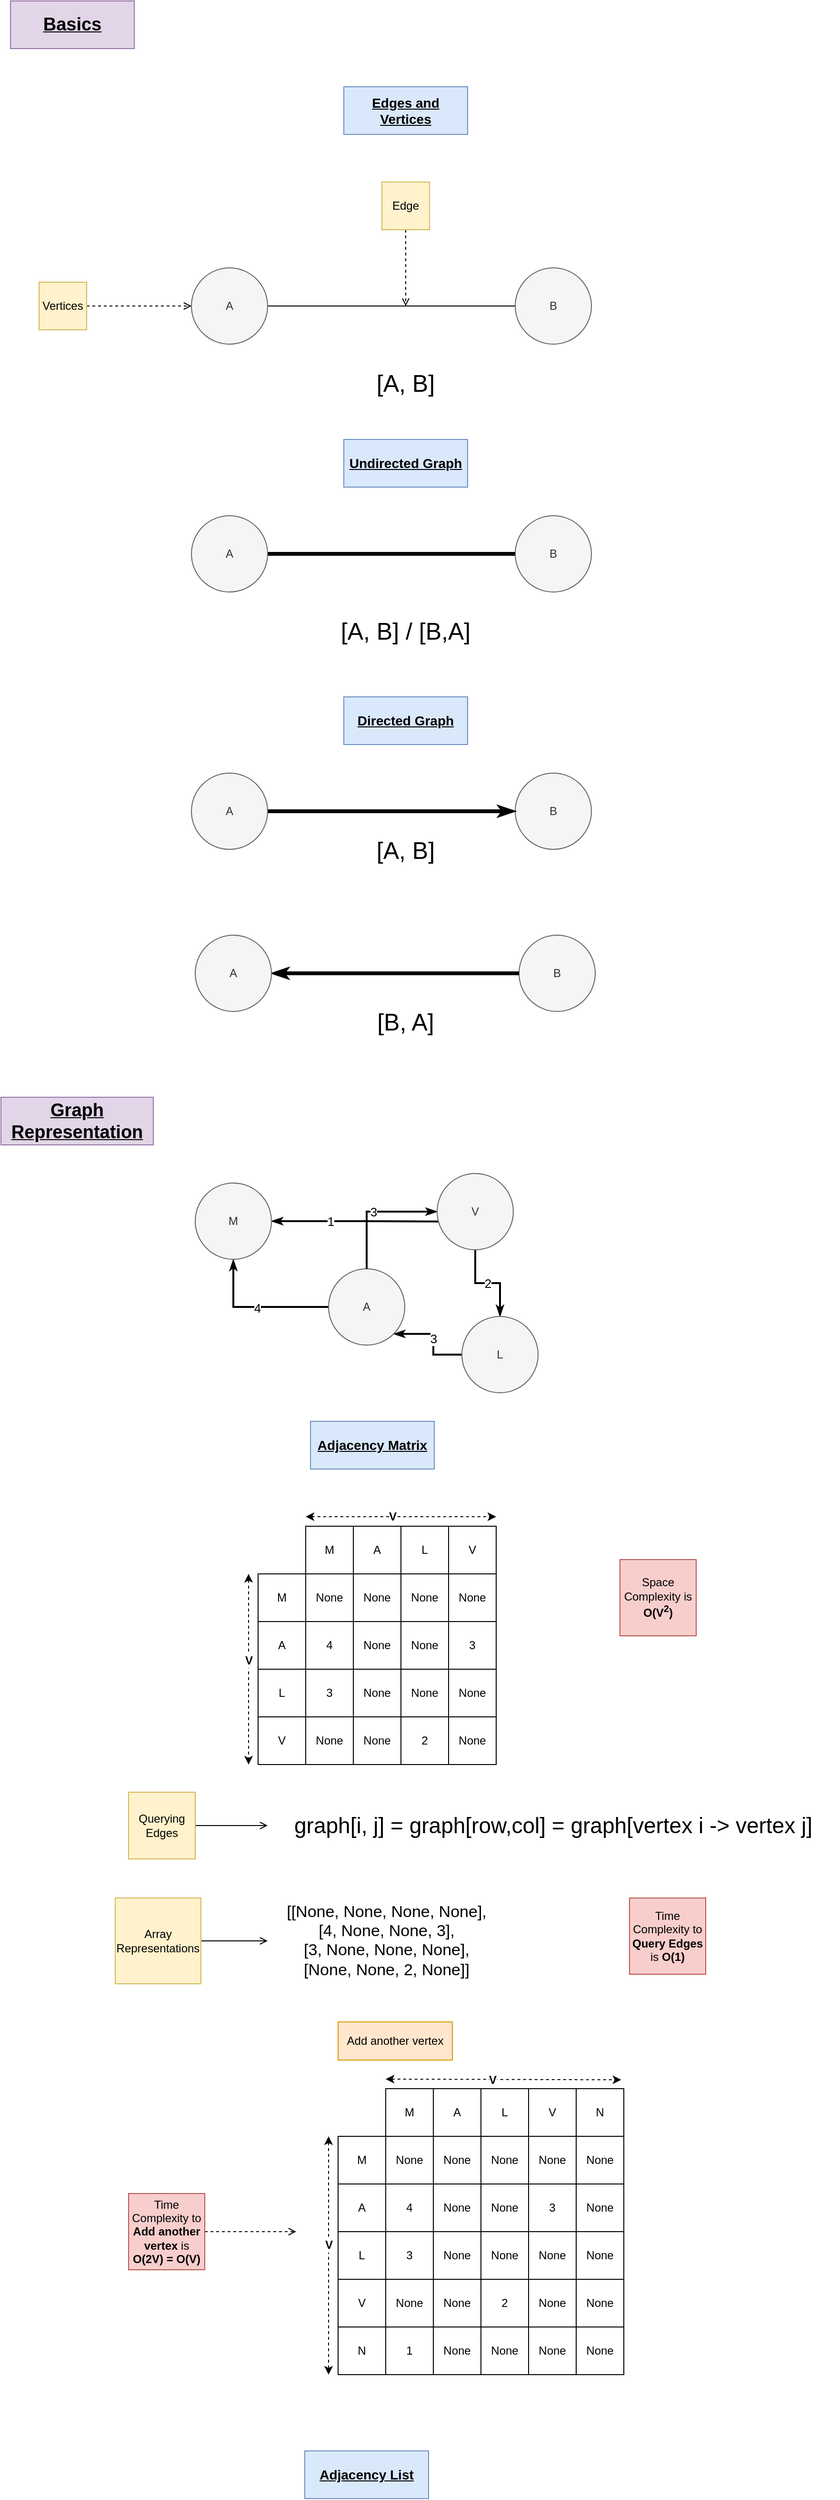 <mxfile version="14.5.1" type="device"><diagram id="RO0qZmmEzokD4srIi9fh" name="Page-1"><mxGraphModel dx="1184" dy="1975" grid="1" gridSize="10" guides="1" tooltips="1" connect="1" arrows="1" fold="1" page="1" pageScale="1" pageWidth="827" pageHeight="1169" math="0" shadow="0"><root><mxCell id="0"/><mxCell id="1" parent="0"/><mxCell id="W85yytAI6nNzwbmNkxMd-1" value="B" style="ellipse;whiteSpace=wrap;html=1;aspect=fixed;fillColor=#f5f5f5;strokeColor=#666666;fontColor=#333333;" vertex="1" parent="1"><mxGeometry x="540" y="120" width="80" height="80" as="geometry"/></mxCell><mxCell id="W85yytAI6nNzwbmNkxMd-7" style="edgeStyle=orthogonalEdgeStyle;rounded=0;orthogonalLoop=1;jettySize=auto;html=1;endArrow=none;endFill=0;" edge="1" parent="1" source="W85yytAI6nNzwbmNkxMd-2"><mxGeometry relative="1" as="geometry"><mxPoint x="540" y="160" as="targetPoint"/></mxGeometry></mxCell><mxCell id="W85yytAI6nNzwbmNkxMd-2" value="A" style="ellipse;whiteSpace=wrap;html=1;aspect=fixed;fillColor=#f5f5f5;strokeColor=#666666;fontColor=#333333;" vertex="1" parent="1"><mxGeometry x="200" y="120" width="80" height="80" as="geometry"/></mxCell><mxCell id="W85yytAI6nNzwbmNkxMd-8" style="edgeStyle=orthogonalEdgeStyle;rounded=0;orthogonalLoop=1;jettySize=auto;html=1;entryX=0;entryY=0.5;entryDx=0;entryDy=0;endArrow=open;endFill=0;dashed=1;" edge="1" parent="1" source="W85yytAI6nNzwbmNkxMd-3" target="W85yytAI6nNzwbmNkxMd-2"><mxGeometry relative="1" as="geometry"/></mxCell><mxCell id="W85yytAI6nNzwbmNkxMd-3" value="Vertices" style="whiteSpace=wrap;html=1;aspect=fixed;fillColor=#fff2cc;strokeColor=#d6b656;" vertex="1" parent="1"><mxGeometry x="40" y="135" width="50" height="50" as="geometry"/></mxCell><mxCell id="W85yytAI6nNzwbmNkxMd-10" style="edgeStyle=orthogonalEdgeStyle;rounded=0;orthogonalLoop=1;jettySize=auto;html=1;dashed=1;endArrow=open;endFill=0;" edge="1" parent="1" source="W85yytAI6nNzwbmNkxMd-9"><mxGeometry relative="1" as="geometry"><mxPoint x="425" y="160" as="targetPoint"/></mxGeometry></mxCell><mxCell id="W85yytAI6nNzwbmNkxMd-9" value="Edge" style="whiteSpace=wrap;html=1;aspect=fixed;fillColor=#fff2cc;strokeColor=#d6b656;" vertex="1" parent="1"><mxGeometry x="400" y="30" width="50" height="50" as="geometry"/></mxCell><mxCell id="W85yytAI6nNzwbmNkxMd-11" value="B" style="ellipse;whiteSpace=wrap;html=1;aspect=fixed;fillColor=#f5f5f5;strokeColor=#666666;fontColor=#333333;" vertex="1" parent="1"><mxGeometry x="540" y="380" width="80" height="80" as="geometry"/></mxCell><mxCell id="W85yytAI6nNzwbmNkxMd-12" style="edgeStyle=orthogonalEdgeStyle;rounded=0;orthogonalLoop=1;jettySize=auto;html=1;endArrow=none;endFill=0;strokeWidth=4;" edge="1" parent="1" source="W85yytAI6nNzwbmNkxMd-13"><mxGeometry relative="1" as="geometry"><mxPoint x="540" y="420" as="targetPoint"/></mxGeometry></mxCell><mxCell id="W85yytAI6nNzwbmNkxMd-13" value="A" style="ellipse;whiteSpace=wrap;html=1;aspect=fixed;fillColor=#f5f5f5;strokeColor=#666666;fontColor=#333333;" vertex="1" parent="1"><mxGeometry x="200" y="380" width="80" height="80" as="geometry"/></mxCell><mxCell id="W85yytAI6nNzwbmNkxMd-18" value="&lt;b&gt;&lt;font style=&quot;font-size: 14px&quot;&gt;&lt;u&gt;Edges and Vertices&lt;/u&gt;&lt;/font&gt;&lt;/b&gt;" style="text;html=1;strokeColor=#6c8ebf;fillColor=#dae8fc;align=center;verticalAlign=middle;whiteSpace=wrap;rounded=0;" vertex="1" parent="1"><mxGeometry x="360" y="-70" width="130" height="50" as="geometry"/></mxCell><mxCell id="W85yytAI6nNzwbmNkxMd-19" value="&lt;span style=&quot;font-size: 14px&quot;&gt;&lt;b&gt;&lt;u&gt;Undirected Graph&lt;/u&gt;&lt;/b&gt;&lt;/span&gt;" style="text;html=1;strokeColor=#6c8ebf;fillColor=#dae8fc;align=center;verticalAlign=middle;whiteSpace=wrap;rounded=0;" vertex="1" parent="1"><mxGeometry x="360" y="300" width="130" height="50" as="geometry"/></mxCell><mxCell id="W85yytAI6nNzwbmNkxMd-21" value="&lt;font style=&quot;font-size: 25px&quot;&gt;[A, B]&lt;/font&gt;" style="text;html=1;strokeColor=none;fillColor=none;align=center;verticalAlign=middle;whiteSpace=wrap;rounded=0;" vertex="1" parent="1"><mxGeometry x="370" y="220" width="110" height="40" as="geometry"/></mxCell><mxCell id="W85yytAI6nNzwbmNkxMd-22" value="&lt;span style=&quot;font-size: 14px&quot;&gt;&lt;b&gt;&lt;u&gt;Directed Graph&lt;/u&gt;&lt;/b&gt;&lt;/span&gt;" style="text;html=1;strokeColor=#6c8ebf;fillColor=#dae8fc;align=center;verticalAlign=middle;whiteSpace=wrap;rounded=0;" vertex="1" parent="1"><mxGeometry x="360" y="570" width="130" height="50" as="geometry"/></mxCell><mxCell id="W85yytAI6nNzwbmNkxMd-23" value="&lt;font style=&quot;font-size: 25px&quot;&gt;[A, B] /&amp;nbsp;&lt;/font&gt;&lt;span style=&quot;font-size: 25px&quot;&gt;[B,A]&lt;/span&gt;" style="text;html=1;strokeColor=none;fillColor=none;align=center;verticalAlign=middle;whiteSpace=wrap;rounded=0;" vertex="1" parent="1"><mxGeometry x="335" y="480" width="180" height="40" as="geometry"/></mxCell><mxCell id="W85yytAI6nNzwbmNkxMd-24" value="B" style="ellipse;whiteSpace=wrap;html=1;aspect=fixed;fillColor=#f5f5f5;strokeColor=#666666;fontColor=#333333;" vertex="1" parent="1"><mxGeometry x="540" y="650" width="80" height="80" as="geometry"/></mxCell><mxCell id="W85yytAI6nNzwbmNkxMd-25" style="edgeStyle=orthogonalEdgeStyle;rounded=0;orthogonalLoop=1;jettySize=auto;html=1;endArrow=classicThin;endFill=1;strokeWidth=4;" edge="1" parent="1" source="W85yytAI6nNzwbmNkxMd-26"><mxGeometry relative="1" as="geometry"><mxPoint x="540" y="690" as="targetPoint"/></mxGeometry></mxCell><mxCell id="W85yytAI6nNzwbmNkxMd-26" value="A" style="ellipse;whiteSpace=wrap;html=1;aspect=fixed;fillColor=#f5f5f5;strokeColor=#666666;fontColor=#333333;" vertex="1" parent="1"><mxGeometry x="200" y="650" width="80" height="80" as="geometry"/></mxCell><mxCell id="W85yytAI6nNzwbmNkxMd-27" value="&lt;font style=&quot;font-size: 25px&quot;&gt;[A, B]&lt;/font&gt;" style="text;html=1;strokeColor=none;fillColor=none;align=center;verticalAlign=middle;whiteSpace=wrap;rounded=0;" vertex="1" parent="1"><mxGeometry x="335" y="710" width="180" height="40" as="geometry"/></mxCell><mxCell id="W85yytAI6nNzwbmNkxMd-28" value="B" style="ellipse;whiteSpace=wrap;html=1;aspect=fixed;fillColor=#f5f5f5;strokeColor=#666666;fontColor=#333333;" vertex="1" parent="1"><mxGeometry x="544" y="820" width="80" height="80" as="geometry"/></mxCell><mxCell id="W85yytAI6nNzwbmNkxMd-29" style="edgeStyle=orthogonalEdgeStyle;rounded=0;orthogonalLoop=1;jettySize=auto;html=1;endArrow=none;endFill=0;strokeWidth=4;startArrow=classicThin;startFill=1;" edge="1" parent="1" source="W85yytAI6nNzwbmNkxMd-30"><mxGeometry relative="1" as="geometry"><mxPoint x="544" y="860" as="targetPoint"/></mxGeometry></mxCell><mxCell id="W85yytAI6nNzwbmNkxMd-30" value="A" style="ellipse;whiteSpace=wrap;html=1;aspect=fixed;fillColor=#f5f5f5;strokeColor=#666666;fontColor=#333333;" vertex="1" parent="1"><mxGeometry x="204" y="820" width="80" height="80" as="geometry"/></mxCell><mxCell id="W85yytAI6nNzwbmNkxMd-31" value="&lt;font style=&quot;font-size: 25px&quot;&gt;[B, A]&lt;/font&gt;" style="text;html=1;strokeColor=none;fillColor=none;align=center;verticalAlign=middle;whiteSpace=wrap;rounded=0;" vertex="1" parent="1"><mxGeometry x="335" y="890" width="180" height="40" as="geometry"/></mxCell><mxCell id="W85yytAI6nNzwbmNkxMd-32" value="&lt;b&gt;&lt;u&gt;&lt;font style=&quot;font-size: 19px&quot;&gt;Basics&lt;/font&gt;&lt;/u&gt;&lt;/b&gt;" style="text;html=1;strokeColor=#9673a6;fillColor=#e1d5e7;align=center;verticalAlign=middle;whiteSpace=wrap;rounded=0;" vertex="1" parent="1"><mxGeometry x="10" y="-160" width="130" height="50" as="geometry"/></mxCell><mxCell id="W85yytAI6nNzwbmNkxMd-33" value="&lt;span style=&quot;font-size: 19px&quot;&gt;&lt;b&gt;&lt;u&gt;Graph Representation&lt;/u&gt;&lt;/b&gt;&lt;/span&gt;" style="text;html=1;strokeColor=#9673a6;fillColor=#e1d5e7;align=center;verticalAlign=middle;whiteSpace=wrap;rounded=0;" vertex="1" parent="1"><mxGeometry y="990" width="160" height="50" as="geometry"/></mxCell><mxCell id="W85yytAI6nNzwbmNkxMd-34" value="&lt;span style=&quot;font-size: 14px&quot;&gt;&lt;b&gt;&lt;u&gt;Adjacency Matrix&lt;/u&gt;&lt;/b&gt;&lt;/span&gt;" style="text;html=1;strokeColor=#6c8ebf;fillColor=#dae8fc;align=center;verticalAlign=middle;whiteSpace=wrap;rounded=0;" vertex="1" parent="1"><mxGeometry x="325" y="1330" width="130" height="50" as="geometry"/></mxCell><mxCell id="W85yytAI6nNzwbmNkxMd-40" style="edgeStyle=orthogonalEdgeStyle;rounded=0;orthogonalLoop=1;jettySize=auto;html=1;exitX=1;exitY=0.5;exitDx=0;exitDy=0;entryX=0.025;entryY=0.629;entryDx=0;entryDy=0;entryPerimeter=0;startArrow=classicThin;startFill=1;endArrow=none;endFill=0;strokeWidth=2;" edge="1" parent="1" source="W85yytAI6nNzwbmNkxMd-35" target="W85yytAI6nNzwbmNkxMd-39"><mxGeometry relative="1" as="geometry"/></mxCell><mxCell id="W85yytAI6nNzwbmNkxMd-59" value="&lt;font style=&quot;font-size: 13px&quot;&gt;1&lt;/font&gt;" style="edgeLabel;html=1;align=center;verticalAlign=middle;resizable=0;points=[];" vertex="1" connectable="0" parent="W85yytAI6nNzwbmNkxMd-40"><mxGeometry x="-0.285" relative="1" as="geometry"><mxPoint x="-1" as="offset"/></mxGeometry></mxCell><mxCell id="W85yytAI6nNzwbmNkxMd-45" style="edgeStyle=orthogonalEdgeStyle;rounded=0;orthogonalLoop=1;jettySize=auto;html=1;exitX=0.5;exitY=1;exitDx=0;exitDy=0;entryX=0;entryY=0.5;entryDx=0;entryDy=0;startArrow=classicThin;startFill=1;endArrow=none;endFill=0;strokeWidth=2;" edge="1" parent="1" source="W85yytAI6nNzwbmNkxMd-35" target="W85yytAI6nNzwbmNkxMd-36"><mxGeometry relative="1" as="geometry"/></mxCell><mxCell id="W85yytAI6nNzwbmNkxMd-58" value="&lt;font style=&quot;font-size: 13px&quot;&gt;4&lt;/font&gt;" style="edgeLabel;html=1;align=center;verticalAlign=middle;resizable=0;points=[];" vertex="1" connectable="0" parent="W85yytAI6nNzwbmNkxMd-45"><mxGeometry y="-1" relative="1" as="geometry"><mxPoint as="offset"/></mxGeometry></mxCell><mxCell id="W85yytAI6nNzwbmNkxMd-35" value="M" style="ellipse;whiteSpace=wrap;html=1;aspect=fixed;fillColor=#f5f5f5;strokeColor=#666666;fontColor=#333333;" vertex="1" parent="1"><mxGeometry x="204" y="1080" width="80" height="80" as="geometry"/></mxCell><mxCell id="W85yytAI6nNzwbmNkxMd-42" value="&lt;font style=&quot;font-size: 13px&quot;&gt;3&lt;/font&gt;" style="edgeStyle=orthogonalEdgeStyle;rounded=0;orthogonalLoop=1;jettySize=auto;html=1;exitX=1;exitY=1;exitDx=0;exitDy=0;startArrow=classicThin;startFill=1;endArrow=none;endFill=0;strokeWidth=2;" edge="1" parent="1" source="W85yytAI6nNzwbmNkxMd-36" target="W85yytAI6nNzwbmNkxMd-37"><mxGeometry relative="1" as="geometry"><Array as="points"><mxPoint x="454" y="1238"/><mxPoint x="454" y="1260"/></Array></mxGeometry></mxCell><mxCell id="W85yytAI6nNzwbmNkxMd-36" value="A" style="ellipse;whiteSpace=wrap;html=1;aspect=fixed;fillColor=#f5f5f5;strokeColor=#666666;fontColor=#333333;" vertex="1" parent="1"><mxGeometry x="344" y="1170" width="80" height="80" as="geometry"/></mxCell><mxCell id="W85yytAI6nNzwbmNkxMd-43" value="&lt;font style=&quot;font-size: 13px&quot;&gt;2&lt;/font&gt;" style="edgeStyle=orthogonalEdgeStyle;rounded=0;orthogonalLoop=1;jettySize=auto;html=1;exitX=0.5;exitY=0;exitDx=0;exitDy=0;entryX=0.5;entryY=1;entryDx=0;entryDy=0;startArrow=classicThin;startFill=1;endArrow=none;endFill=0;strokeWidth=2;" edge="1" parent="1" source="W85yytAI6nNzwbmNkxMd-37" target="W85yytAI6nNzwbmNkxMd-39"><mxGeometry relative="1" as="geometry"/></mxCell><mxCell id="W85yytAI6nNzwbmNkxMd-37" value="L&lt;span style=&quot;color: rgba(0 , 0 , 0 , 0) ; font-family: monospace ; font-size: 0px&quot;&gt;%3CmxGraphModel%3E%3Croot%3E%3CmxCell%20id%3D%220%22%2F%3E%3CmxCell%20id%3D%221%22%20parent%3D%220%22%2F%3E%3CmxCell%20id%3D%222%22%20value%3D%22A%22%20style%3D%22ellipse%3BwhiteSpace%3Dwrap%3Bhtml%3D1%3Baspect%3Dfixed%3B%22%20vertex%3D%221%22%20parent%3D%221%22%3E%3CmxGeometry%20x%3D%22550%22%20y%3D%221060%22%20width%3D%2280%22%20height%3D%2280%22%20as%3D%22geometry%22%2F%3E%3C%2FmxCell%3E%3C%2Froot%3E%3C%2FmxGraphModel%3E&lt;/span&gt;" style="ellipse;whiteSpace=wrap;html=1;aspect=fixed;fillColor=#f5f5f5;strokeColor=#666666;fontColor=#333333;" vertex="1" parent="1"><mxGeometry x="484" y="1220" width="80" height="80" as="geometry"/></mxCell><mxCell id="W85yytAI6nNzwbmNkxMd-41" value="&lt;font style=&quot;font-size: 13px&quot;&gt;3&lt;/font&gt;" style="edgeStyle=orthogonalEdgeStyle;rounded=0;orthogonalLoop=1;jettySize=auto;html=1;startArrow=classicThin;startFill=1;endArrow=none;endFill=0;strokeWidth=2;" edge="1" parent="1" source="W85yytAI6nNzwbmNkxMd-39" target="W85yytAI6nNzwbmNkxMd-36"><mxGeometry relative="1" as="geometry"/></mxCell><mxCell id="W85yytAI6nNzwbmNkxMd-39" value="V" style="ellipse;whiteSpace=wrap;html=1;aspect=fixed;fillColor=#f5f5f5;strokeColor=#666666;fontColor=#333333;" vertex="1" parent="1"><mxGeometry x="458" y="1070" width="80" height="80" as="geometry"/></mxCell><mxCell id="W85yytAI6nNzwbmNkxMd-47" value="M" style="whiteSpace=wrap;html=1;aspect=fixed;" vertex="1" parent="1"><mxGeometry x="320" y="1440" width="50" height="50" as="geometry"/></mxCell><mxCell id="W85yytAI6nNzwbmNkxMd-48" value="A" style="whiteSpace=wrap;html=1;aspect=fixed;" vertex="1" parent="1"><mxGeometry x="370" y="1440" width="50" height="50" as="geometry"/></mxCell><mxCell id="W85yytAI6nNzwbmNkxMd-49" value="L" style="whiteSpace=wrap;html=1;aspect=fixed;" vertex="1" parent="1"><mxGeometry x="420" y="1440" width="50" height="50" as="geometry"/></mxCell><mxCell id="W85yytAI6nNzwbmNkxMd-50" value="V" style="whiteSpace=wrap;html=1;aspect=fixed;" vertex="1" parent="1"><mxGeometry x="470" y="1440" width="50" height="50" as="geometry"/></mxCell><mxCell id="W85yytAI6nNzwbmNkxMd-52" value="M" style="whiteSpace=wrap;html=1;aspect=fixed;" vertex="1" parent="1"><mxGeometry x="270" y="1490" width="50" height="50" as="geometry"/></mxCell><mxCell id="W85yytAI6nNzwbmNkxMd-53" value="A" style="whiteSpace=wrap;html=1;aspect=fixed;" vertex="1" parent="1"><mxGeometry x="270" y="1540" width="50" height="50" as="geometry"/></mxCell><mxCell id="W85yytAI6nNzwbmNkxMd-55" value="L" style="whiteSpace=wrap;html=1;aspect=fixed;" vertex="1" parent="1"><mxGeometry x="270" y="1590" width="50" height="50" as="geometry"/></mxCell><mxCell id="W85yytAI6nNzwbmNkxMd-56" value="V" style="whiteSpace=wrap;html=1;aspect=fixed;" vertex="1" parent="1"><mxGeometry x="270" y="1640" width="50" height="50" as="geometry"/></mxCell><mxCell id="W85yytAI6nNzwbmNkxMd-60" value="None" style="whiteSpace=wrap;html=1;aspect=fixed;" vertex="1" parent="1"><mxGeometry x="320" y="1490" width="50" height="50" as="geometry"/></mxCell><mxCell id="W85yytAI6nNzwbmNkxMd-62" value="None" style="whiteSpace=wrap;html=1;aspect=fixed;" vertex="1" parent="1"><mxGeometry x="370" y="1540" width="50" height="50" as="geometry"/></mxCell><mxCell id="W85yytAI6nNzwbmNkxMd-64" value="None" style="whiteSpace=wrap;html=1;aspect=fixed;" vertex="1" parent="1"><mxGeometry x="420" y="1590" width="50" height="50" as="geometry"/></mxCell><mxCell id="W85yytAI6nNzwbmNkxMd-65" value="None" style="whiteSpace=wrap;html=1;aspect=fixed;" vertex="1" parent="1"><mxGeometry x="470" y="1640" width="50" height="50" as="geometry"/></mxCell><mxCell id="W85yytAI6nNzwbmNkxMd-66" value="None" style="whiteSpace=wrap;html=1;aspect=fixed;" vertex="1" parent="1"><mxGeometry x="370" y="1490" width="50" height="50" as="geometry"/></mxCell><mxCell id="W85yytAI6nNzwbmNkxMd-69" value="None" style="whiteSpace=wrap;html=1;aspect=fixed;" vertex="1" parent="1"><mxGeometry x="420" y="1490" width="50" height="50" as="geometry"/></mxCell><mxCell id="W85yytAI6nNzwbmNkxMd-70" value="None" style="whiteSpace=wrap;html=1;aspect=fixed;" vertex="1" parent="1"><mxGeometry x="470" y="1490" width="50" height="50" as="geometry"/></mxCell><mxCell id="W85yytAI6nNzwbmNkxMd-71" value="&lt;font style=&quot;font-size: 23px&quot;&gt;graph[i, j] = graph[row,col] = graph[vertex i -&amp;gt; vertex j]&lt;/font&gt;" style="text;html=1;strokeColor=none;fillColor=none;align=center;verticalAlign=middle;whiteSpace=wrap;rounded=0;" vertex="1" parent="1"><mxGeometry x="280" y="1734" width="600" height="40" as="geometry"/></mxCell><mxCell id="W85yytAI6nNzwbmNkxMd-72" value="4" style="whiteSpace=wrap;html=1;aspect=fixed;" vertex="1" parent="1"><mxGeometry x="320" y="1540" width="50" height="50" as="geometry"/></mxCell><mxCell id="W85yytAI6nNzwbmNkxMd-73" value="None" style="whiteSpace=wrap;html=1;aspect=fixed;" vertex="1" parent="1"><mxGeometry x="420" y="1540" width="50" height="50" as="geometry"/></mxCell><mxCell id="W85yytAI6nNzwbmNkxMd-74" value="3" style="whiteSpace=wrap;html=1;aspect=fixed;" vertex="1" parent="1"><mxGeometry x="470" y="1540" width="50" height="50" as="geometry"/></mxCell><mxCell id="W85yytAI6nNzwbmNkxMd-75" value="3" style="whiteSpace=wrap;html=1;aspect=fixed;" vertex="1" parent="1"><mxGeometry x="320" y="1590" width="50" height="50" as="geometry"/></mxCell><mxCell id="W85yytAI6nNzwbmNkxMd-76" value="None" style="whiteSpace=wrap;html=1;aspect=fixed;" vertex="1" parent="1"><mxGeometry x="370" y="1590" width="50" height="50" as="geometry"/></mxCell><mxCell id="W85yytAI6nNzwbmNkxMd-77" value="None" style="whiteSpace=wrap;html=1;aspect=fixed;" vertex="1" parent="1"><mxGeometry x="470" y="1590" width="50" height="50" as="geometry"/></mxCell><mxCell id="W85yytAI6nNzwbmNkxMd-79" value="None" style="whiteSpace=wrap;html=1;aspect=fixed;" vertex="1" parent="1"><mxGeometry x="320" y="1640" width="50" height="50" as="geometry"/></mxCell><mxCell id="W85yytAI6nNzwbmNkxMd-80" value="None" style="whiteSpace=wrap;html=1;aspect=fixed;" vertex="1" parent="1"><mxGeometry x="370" y="1640" width="50" height="50" as="geometry"/></mxCell><mxCell id="W85yytAI6nNzwbmNkxMd-82" value="2" style="whiteSpace=wrap;html=1;aspect=fixed;" vertex="1" parent="1"><mxGeometry x="420" y="1640" width="50" height="50" as="geometry"/></mxCell><mxCell id="W85yytAI6nNzwbmNkxMd-86" style="edgeStyle=orthogonalEdgeStyle;rounded=0;orthogonalLoop=1;jettySize=auto;html=1;startArrow=none;startFill=0;endArrow=open;endFill=0;strokeWidth=1;" edge="1" parent="1" source="W85yytAI6nNzwbmNkxMd-85" target="W85yytAI6nNzwbmNkxMd-71"><mxGeometry relative="1" as="geometry"/></mxCell><mxCell id="W85yytAI6nNzwbmNkxMd-85" value="&lt;span&gt;Querying Edges&lt;/span&gt;" style="whiteSpace=wrap;html=1;aspect=fixed;fillColor=#fff2cc;strokeColor=#d6b656;" vertex="1" parent="1"><mxGeometry x="134" y="1719" width="70" height="70" as="geometry"/></mxCell><mxCell id="W85yytAI6nNzwbmNkxMd-87" style="edgeStyle=orthogonalEdgeStyle;rounded=0;orthogonalLoop=1;jettySize=auto;html=1;startArrow=none;startFill=0;endArrow=open;endFill=0;strokeWidth=1;" edge="1" parent="1" source="W85yytAI6nNzwbmNkxMd-88"><mxGeometry relative="1" as="geometry"><mxPoint x="280" y="1875" as="targetPoint"/></mxGeometry></mxCell><mxCell id="W85yytAI6nNzwbmNkxMd-88" value="Array Representations" style="whiteSpace=wrap;html=1;aspect=fixed;fillColor=#fff2cc;strokeColor=#d6b656;" vertex="1" parent="1"><mxGeometry x="120" y="1830" width="90" height="90" as="geometry"/></mxCell><mxCell id="W85yytAI6nNzwbmNkxMd-89" value="&lt;font style=&quot;font-size: 17px&quot;&gt;[[None, None, None, None],&lt;br&gt;[4, None, None, 3],&lt;br&gt;[3, None, None, None],&lt;br&gt;[None, None, 2, None]]&lt;br&gt;&lt;br&gt;&lt;/font&gt;" style="text;html=1;strokeColor=none;fillColor=none;align=center;verticalAlign=middle;whiteSpace=wrap;rounded=0;" vertex="1" parent="1"><mxGeometry x="295" y="1840" width="220" height="90" as="geometry"/></mxCell><mxCell id="W85yytAI6nNzwbmNkxMd-90" value="" style="endArrow=classic;startArrow=classic;html=1;strokeWidth=1;dashed=1;" edge="1" parent="1"><mxGeometry width="50" height="50" relative="1" as="geometry"><mxPoint x="320" y="1430" as="sourcePoint"/><mxPoint x="520" y="1430" as="targetPoint"/></mxGeometry></mxCell><mxCell id="W85yytAI6nNzwbmNkxMd-91" value="&lt;span style=&quot;font-size: 12px&quot;&gt;&lt;b&gt;V&lt;/b&gt;&lt;/span&gt;" style="edgeLabel;html=1;align=center;verticalAlign=middle;resizable=0;points=[];" vertex="1" connectable="0" parent="W85yytAI6nNzwbmNkxMd-90"><mxGeometry x="-0.093" relative="1" as="geometry"><mxPoint as="offset"/></mxGeometry></mxCell><mxCell id="W85yytAI6nNzwbmNkxMd-92" value="" style="endArrow=classic;startArrow=classic;html=1;strokeWidth=1;dashed=1;" edge="1" parent="1"><mxGeometry width="50" height="50" relative="1" as="geometry"><mxPoint x="260" y="1490" as="sourcePoint"/><mxPoint x="260" y="1690" as="targetPoint"/></mxGeometry></mxCell><mxCell id="W85yytAI6nNzwbmNkxMd-93" value="&lt;span style=&quot;font-size: 12px&quot;&gt;&lt;b&gt;V&lt;/b&gt;&lt;/span&gt;" style="edgeLabel;html=1;align=center;verticalAlign=middle;resizable=0;points=[];" vertex="1" connectable="0" parent="W85yytAI6nNzwbmNkxMd-92"><mxGeometry x="-0.093" relative="1" as="geometry"><mxPoint as="offset"/></mxGeometry></mxCell><mxCell id="W85yytAI6nNzwbmNkxMd-94" value="Space Complexity is &lt;b&gt;O(V&lt;sup&gt;2&lt;/sup&gt;)&lt;/b&gt;" style="whiteSpace=wrap;html=1;aspect=fixed;fillColor=#f8cecc;strokeColor=#b85450;" vertex="1" parent="1"><mxGeometry x="650" y="1475" width="80" height="80" as="geometry"/></mxCell><mxCell id="W85yytAI6nNzwbmNkxMd-95" value="Time Complexity to &lt;b&gt;Query Edges&lt;/b&gt; is &lt;b&gt;O(1)&lt;/b&gt;" style="whiteSpace=wrap;html=1;aspect=fixed;fillColor=#f8cecc;strokeColor=#b85450;" vertex="1" parent="1"><mxGeometry x="660" y="1830" width="80" height="80" as="geometry"/></mxCell><mxCell id="W85yytAI6nNzwbmNkxMd-96" value="Add another vertex" style="rounded=0;whiteSpace=wrap;html=1;fillColor=#ffe6cc;strokeColor=#d79b00;" vertex="1" parent="1"><mxGeometry x="354" y="1960" width="120" height="40" as="geometry"/></mxCell><mxCell id="W85yytAI6nNzwbmNkxMd-97" value="M" style="whiteSpace=wrap;html=1;aspect=fixed;" vertex="1" parent="1"><mxGeometry x="404" y="2030" width="50" height="50" as="geometry"/></mxCell><mxCell id="W85yytAI6nNzwbmNkxMd-98" value="A" style="whiteSpace=wrap;html=1;aspect=fixed;" vertex="1" parent="1"><mxGeometry x="454" y="2030" width="50" height="50" as="geometry"/></mxCell><mxCell id="W85yytAI6nNzwbmNkxMd-99" value="L" style="whiteSpace=wrap;html=1;aspect=fixed;" vertex="1" parent="1"><mxGeometry x="504" y="2030" width="50" height="50" as="geometry"/></mxCell><mxCell id="W85yytAI6nNzwbmNkxMd-100" value="V" style="whiteSpace=wrap;html=1;aspect=fixed;" vertex="1" parent="1"><mxGeometry x="554" y="2030" width="50" height="50" as="geometry"/></mxCell><mxCell id="W85yytAI6nNzwbmNkxMd-101" value="M" style="whiteSpace=wrap;html=1;aspect=fixed;" vertex="1" parent="1"><mxGeometry x="354" y="2080" width="50" height="50" as="geometry"/></mxCell><mxCell id="W85yytAI6nNzwbmNkxMd-102" value="A" style="whiteSpace=wrap;html=1;aspect=fixed;" vertex="1" parent="1"><mxGeometry x="354" y="2130" width="50" height="50" as="geometry"/></mxCell><mxCell id="W85yytAI6nNzwbmNkxMd-103" value="L" style="whiteSpace=wrap;html=1;aspect=fixed;" vertex="1" parent="1"><mxGeometry x="354" y="2180" width="50" height="50" as="geometry"/></mxCell><mxCell id="W85yytAI6nNzwbmNkxMd-104" value="V" style="whiteSpace=wrap;html=1;aspect=fixed;" vertex="1" parent="1"><mxGeometry x="354" y="2230" width="50" height="50" as="geometry"/></mxCell><mxCell id="W85yytAI6nNzwbmNkxMd-105" value="None" style="whiteSpace=wrap;html=1;aspect=fixed;" vertex="1" parent="1"><mxGeometry x="404" y="2080" width="50" height="50" as="geometry"/></mxCell><mxCell id="W85yytAI6nNzwbmNkxMd-106" value="None" style="whiteSpace=wrap;html=1;aspect=fixed;" vertex="1" parent="1"><mxGeometry x="454" y="2130" width="50" height="50" as="geometry"/></mxCell><mxCell id="W85yytAI6nNzwbmNkxMd-107" value="None" style="whiteSpace=wrap;html=1;aspect=fixed;" vertex="1" parent="1"><mxGeometry x="504" y="2180" width="50" height="50" as="geometry"/></mxCell><mxCell id="W85yytAI6nNzwbmNkxMd-108" value="None" style="whiteSpace=wrap;html=1;aspect=fixed;" vertex="1" parent="1"><mxGeometry x="554" y="2230" width="50" height="50" as="geometry"/></mxCell><mxCell id="W85yytAI6nNzwbmNkxMd-109" value="None" style="whiteSpace=wrap;html=1;aspect=fixed;" vertex="1" parent="1"><mxGeometry x="454" y="2080" width="50" height="50" as="geometry"/></mxCell><mxCell id="W85yytAI6nNzwbmNkxMd-110" value="None" style="whiteSpace=wrap;html=1;aspect=fixed;" vertex="1" parent="1"><mxGeometry x="504" y="2080" width="50" height="50" as="geometry"/></mxCell><mxCell id="W85yytAI6nNzwbmNkxMd-111" value="None" style="whiteSpace=wrap;html=1;aspect=fixed;" vertex="1" parent="1"><mxGeometry x="554" y="2080" width="50" height="50" as="geometry"/></mxCell><mxCell id="W85yytAI6nNzwbmNkxMd-112" value="4" style="whiteSpace=wrap;html=1;aspect=fixed;" vertex="1" parent="1"><mxGeometry x="404" y="2130" width="50" height="50" as="geometry"/></mxCell><mxCell id="W85yytAI6nNzwbmNkxMd-113" value="None" style="whiteSpace=wrap;html=1;aspect=fixed;" vertex="1" parent="1"><mxGeometry x="504" y="2130" width="50" height="50" as="geometry"/></mxCell><mxCell id="W85yytAI6nNzwbmNkxMd-114" value="3" style="whiteSpace=wrap;html=1;aspect=fixed;" vertex="1" parent="1"><mxGeometry x="554" y="2130" width="50" height="50" as="geometry"/></mxCell><mxCell id="W85yytAI6nNzwbmNkxMd-115" value="3" style="whiteSpace=wrap;html=1;aspect=fixed;" vertex="1" parent="1"><mxGeometry x="404" y="2180" width="50" height="50" as="geometry"/></mxCell><mxCell id="W85yytAI6nNzwbmNkxMd-116" value="None" style="whiteSpace=wrap;html=1;aspect=fixed;" vertex="1" parent="1"><mxGeometry x="454" y="2180" width="50" height="50" as="geometry"/></mxCell><mxCell id="W85yytAI6nNzwbmNkxMd-117" value="None" style="whiteSpace=wrap;html=1;aspect=fixed;" vertex="1" parent="1"><mxGeometry x="554" y="2180" width="50" height="50" as="geometry"/></mxCell><mxCell id="W85yytAI6nNzwbmNkxMd-118" value="None" style="whiteSpace=wrap;html=1;aspect=fixed;" vertex="1" parent="1"><mxGeometry x="404" y="2230" width="50" height="50" as="geometry"/></mxCell><mxCell id="W85yytAI6nNzwbmNkxMd-119" value="None" style="whiteSpace=wrap;html=1;aspect=fixed;" vertex="1" parent="1"><mxGeometry x="454" y="2230" width="50" height="50" as="geometry"/></mxCell><mxCell id="W85yytAI6nNzwbmNkxMd-120" value="2" style="whiteSpace=wrap;html=1;aspect=fixed;" vertex="1" parent="1"><mxGeometry x="504" y="2230" width="50" height="50" as="geometry"/></mxCell><mxCell id="W85yytAI6nNzwbmNkxMd-121" value="" style="endArrow=classic;startArrow=classic;html=1;strokeWidth=1;dashed=1;entryX=0.946;entryY=-0.186;entryDx=0;entryDy=0;entryPerimeter=0;" edge="1" parent="1" target="W85yytAI6nNzwbmNkxMd-125"><mxGeometry width="50" height="50" relative="1" as="geometry"><mxPoint x="404" y="2020" as="sourcePoint"/><mxPoint x="604" y="2020" as="targetPoint"/></mxGeometry></mxCell><mxCell id="W85yytAI6nNzwbmNkxMd-122" value="&lt;span style=&quot;font-size: 12px&quot;&gt;&lt;b&gt;V&lt;/b&gt;&lt;/span&gt;" style="edgeLabel;html=1;align=center;verticalAlign=middle;resizable=0;points=[];" vertex="1" connectable="0" parent="W85yytAI6nNzwbmNkxMd-121"><mxGeometry x="-0.093" relative="1" as="geometry"><mxPoint as="offset"/></mxGeometry></mxCell><mxCell id="W85yytAI6nNzwbmNkxMd-123" value="" style="endArrow=classic;startArrow=classic;html=1;strokeWidth=1;dashed=1;" edge="1" parent="1"><mxGeometry width="50" height="50" relative="1" as="geometry"><mxPoint x="344" y="2080" as="sourcePoint"/><mxPoint x="344" y="2330" as="targetPoint"/></mxGeometry></mxCell><mxCell id="W85yytAI6nNzwbmNkxMd-124" value="&lt;span style=&quot;font-size: 12px&quot;&gt;&lt;b&gt;V&lt;/b&gt;&lt;/span&gt;" style="edgeLabel;html=1;align=center;verticalAlign=middle;resizable=0;points=[];" vertex="1" connectable="0" parent="W85yytAI6nNzwbmNkxMd-123"><mxGeometry x="-0.093" relative="1" as="geometry"><mxPoint as="offset"/></mxGeometry></mxCell><mxCell id="W85yytAI6nNzwbmNkxMd-125" value="N" style="whiteSpace=wrap;html=1;aspect=fixed;" vertex="1" parent="1"><mxGeometry x="604" y="2030" width="50" height="50" as="geometry"/></mxCell><mxCell id="W85yytAI6nNzwbmNkxMd-126" value="N" style="whiteSpace=wrap;html=1;aspect=fixed;" vertex="1" parent="1"><mxGeometry x="354" y="2280" width="50" height="50" as="geometry"/></mxCell><mxCell id="W85yytAI6nNzwbmNkxMd-127" value="1" style="whiteSpace=wrap;html=1;aspect=fixed;" vertex="1" parent="1"><mxGeometry x="404" y="2280" width="50" height="50" as="geometry"/></mxCell><mxCell id="W85yytAI6nNzwbmNkxMd-128" value="None" style="whiteSpace=wrap;html=1;aspect=fixed;" vertex="1" parent="1"><mxGeometry x="454" y="2280" width="50" height="50" as="geometry"/></mxCell><mxCell id="W85yytAI6nNzwbmNkxMd-129" value="None" style="whiteSpace=wrap;html=1;aspect=fixed;" vertex="1" parent="1"><mxGeometry x="504" y="2280" width="50" height="50" as="geometry"/></mxCell><mxCell id="W85yytAI6nNzwbmNkxMd-130" value="None" style="whiteSpace=wrap;html=1;aspect=fixed;" vertex="1" parent="1"><mxGeometry x="554" y="2280" width="50" height="50" as="geometry"/></mxCell><mxCell id="W85yytAI6nNzwbmNkxMd-131" value="None" style="whiteSpace=wrap;html=1;aspect=fixed;" vertex="1" parent="1"><mxGeometry x="604" y="2280" width="50" height="50" as="geometry"/></mxCell><mxCell id="W85yytAI6nNzwbmNkxMd-132" value="None" style="whiteSpace=wrap;html=1;aspect=fixed;" vertex="1" parent="1"><mxGeometry x="604" y="2080" width="50" height="50" as="geometry"/></mxCell><mxCell id="W85yytAI6nNzwbmNkxMd-133" value="None" style="whiteSpace=wrap;html=1;aspect=fixed;" vertex="1" parent="1"><mxGeometry x="604" y="2130" width="50" height="50" as="geometry"/></mxCell><mxCell id="W85yytAI6nNzwbmNkxMd-134" value="None" style="whiteSpace=wrap;html=1;aspect=fixed;" vertex="1" parent="1"><mxGeometry x="604" y="2180" width="50" height="50" as="geometry"/></mxCell><mxCell id="W85yytAI6nNzwbmNkxMd-135" value="None" style="whiteSpace=wrap;html=1;aspect=fixed;" vertex="1" parent="1"><mxGeometry x="604" y="2230" width="50" height="50" as="geometry"/></mxCell><mxCell id="W85yytAI6nNzwbmNkxMd-138" style="edgeStyle=orthogonalEdgeStyle;rounded=0;orthogonalLoop=1;jettySize=auto;html=1;dashed=1;startArrow=none;startFill=0;endArrow=open;endFill=0;strokeWidth=1;" edge="1" parent="1" source="W85yytAI6nNzwbmNkxMd-136"><mxGeometry relative="1" as="geometry"><mxPoint x="310.0" y="2180" as="targetPoint"/></mxGeometry></mxCell><mxCell id="W85yytAI6nNzwbmNkxMd-136" value="Time Complexity to &lt;b&gt;Add another vertex&lt;/b&gt;&amp;nbsp;is &lt;b&gt;O(2V) = O(V)&lt;/b&gt;" style="whiteSpace=wrap;html=1;aspect=fixed;fillColor=#f8cecc;strokeColor=#b85450;" vertex="1" parent="1"><mxGeometry x="134" y="2140" width="80" height="80" as="geometry"/></mxCell><mxCell id="W85yytAI6nNzwbmNkxMd-139" value="&lt;span style=&quot;font-size: 14px&quot;&gt;&lt;b&gt;&lt;u&gt;Adjacency List&lt;/u&gt;&lt;/b&gt;&lt;/span&gt;" style="text;html=1;strokeColor=#6c8ebf;fillColor=#dae8fc;align=center;verticalAlign=middle;whiteSpace=wrap;rounded=0;" vertex="1" parent="1"><mxGeometry x="319" y="2410" width="130" height="50" as="geometry"/></mxCell></root></mxGraphModel></diagram></mxfile>